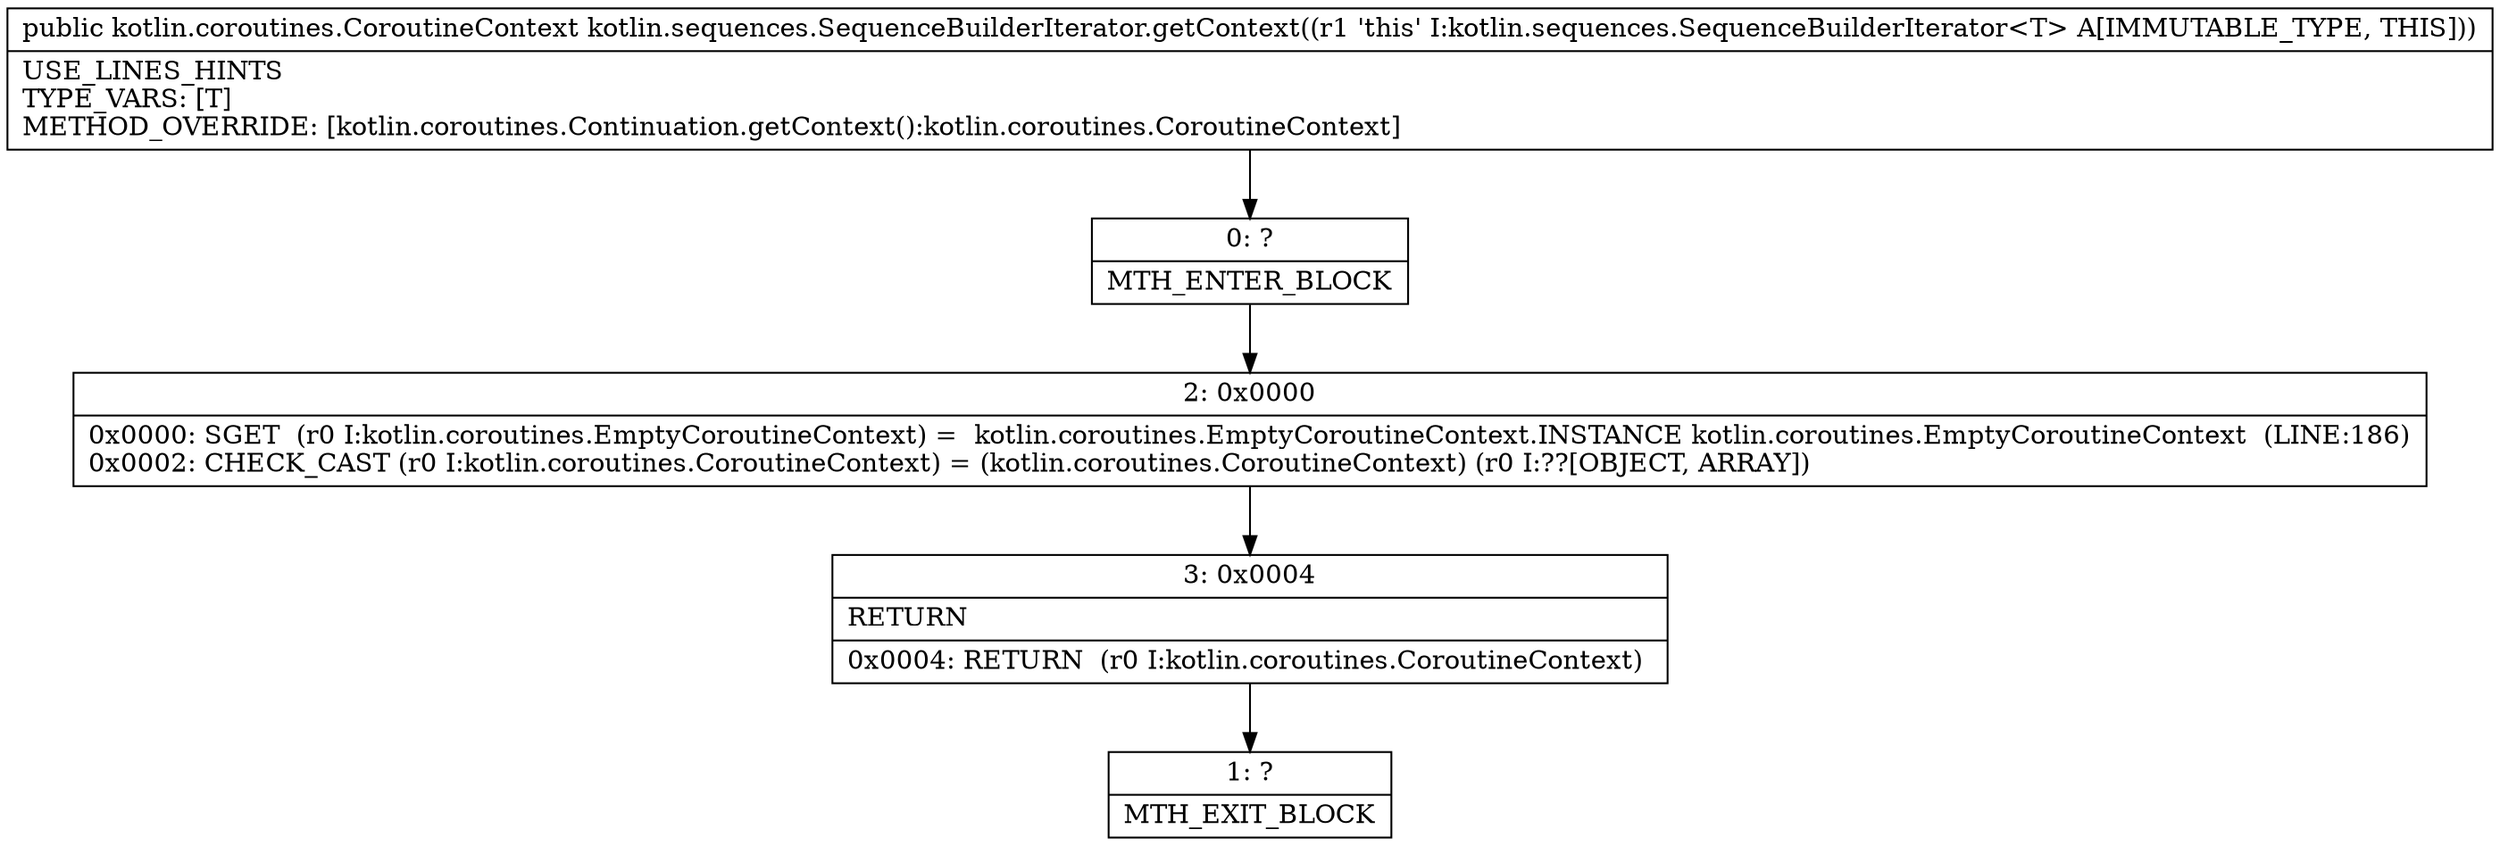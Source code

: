 digraph "CFG forkotlin.sequences.SequenceBuilderIterator.getContext()Lkotlin\/coroutines\/CoroutineContext;" {
Node_0 [shape=record,label="{0\:\ ?|MTH_ENTER_BLOCK\l}"];
Node_2 [shape=record,label="{2\:\ 0x0000|0x0000: SGET  (r0 I:kotlin.coroutines.EmptyCoroutineContext) =  kotlin.coroutines.EmptyCoroutineContext.INSTANCE kotlin.coroutines.EmptyCoroutineContext  (LINE:186)\l0x0002: CHECK_CAST (r0 I:kotlin.coroutines.CoroutineContext) = (kotlin.coroutines.CoroutineContext) (r0 I:??[OBJECT, ARRAY]) \l}"];
Node_3 [shape=record,label="{3\:\ 0x0004|RETURN\l|0x0004: RETURN  (r0 I:kotlin.coroutines.CoroutineContext) \l}"];
Node_1 [shape=record,label="{1\:\ ?|MTH_EXIT_BLOCK\l}"];
MethodNode[shape=record,label="{public kotlin.coroutines.CoroutineContext kotlin.sequences.SequenceBuilderIterator.getContext((r1 'this' I:kotlin.sequences.SequenceBuilderIterator\<T\> A[IMMUTABLE_TYPE, THIS]))  | USE_LINES_HINTS\lTYPE_VARS: [T]\lMETHOD_OVERRIDE: [kotlin.coroutines.Continuation.getContext():kotlin.coroutines.CoroutineContext]\l}"];
MethodNode -> Node_0;Node_0 -> Node_2;
Node_2 -> Node_3;
Node_3 -> Node_1;
}

